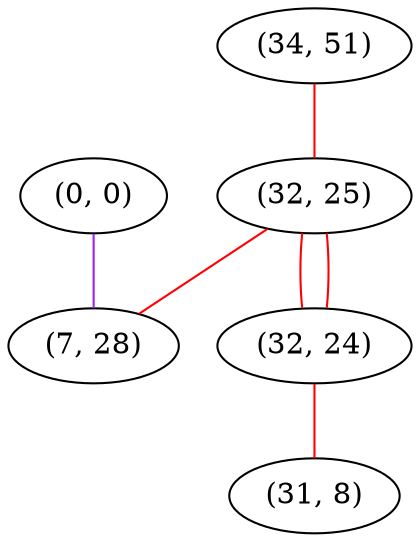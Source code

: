 graph "" {
"(0, 0)";
"(34, 51)";
"(32, 25)";
"(32, 24)";
"(7, 28)";
"(31, 8)";
"(0, 0)" -- "(7, 28)"  [color=purple, key=0, weight=4];
"(34, 51)" -- "(32, 25)"  [color=red, key=0, weight=1];
"(32, 25)" -- "(7, 28)"  [color=red, key=0, weight=1];
"(32, 25)" -- "(32, 24)"  [color=red, key=0, weight=1];
"(32, 25)" -- "(32, 24)"  [color=red, key=1, weight=1];
"(32, 24)" -- "(31, 8)"  [color=red, key=0, weight=1];
}
